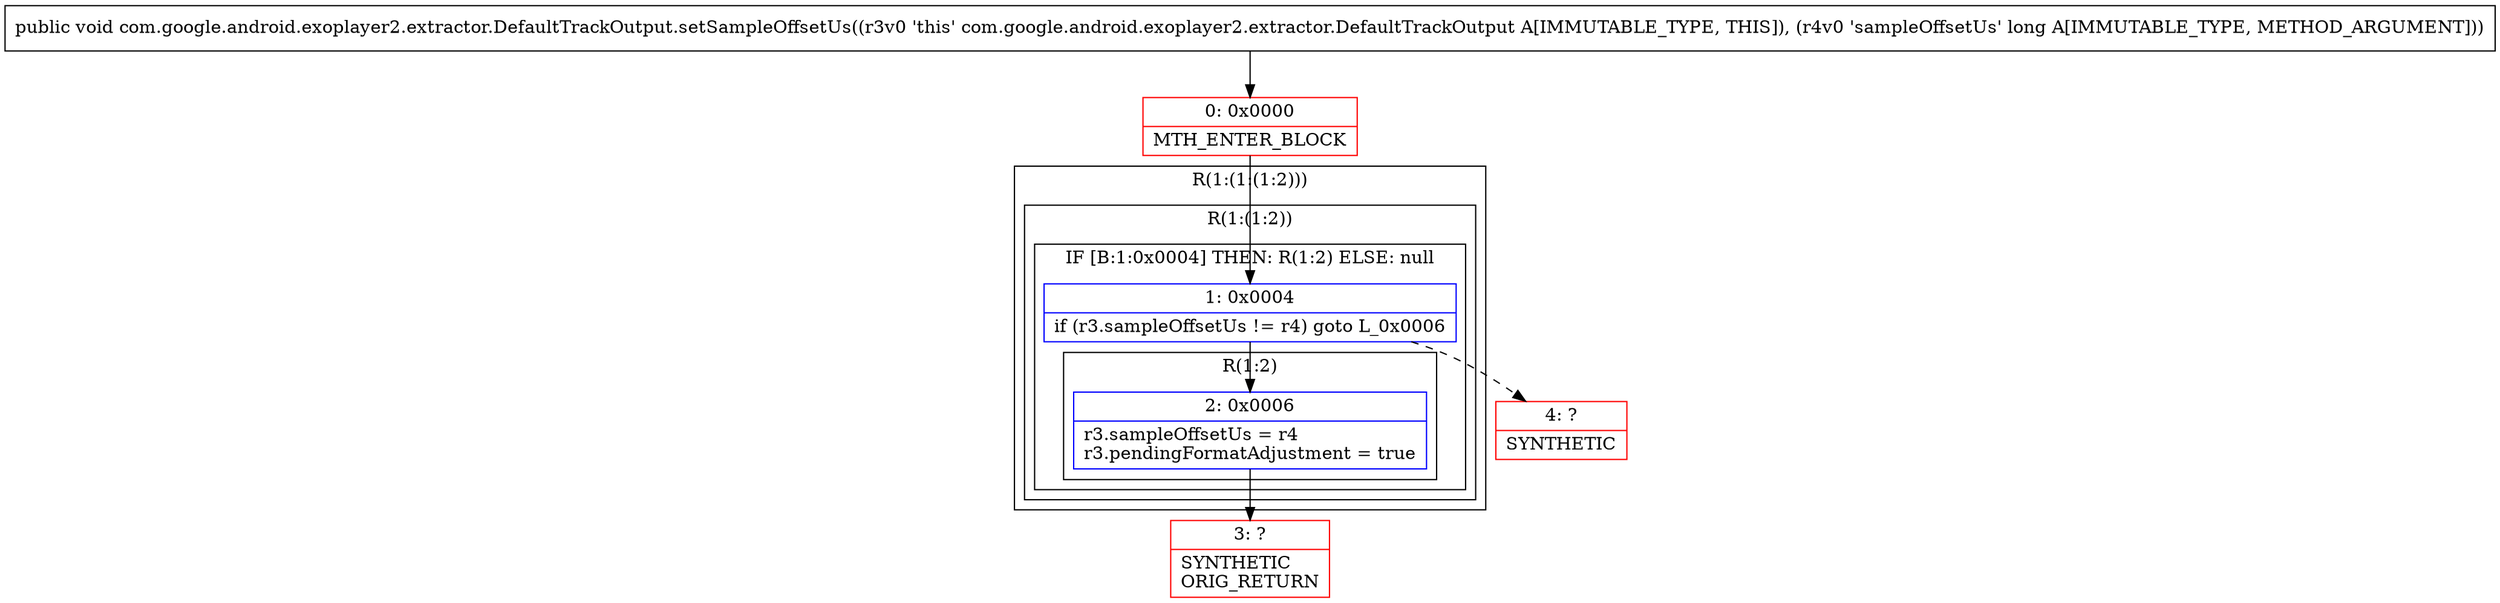digraph "CFG forcom.google.android.exoplayer2.extractor.DefaultTrackOutput.setSampleOffsetUs(J)V" {
subgraph cluster_Region_581708583 {
label = "R(1:(1:(1:2)))";
node [shape=record,color=blue];
subgraph cluster_Region_302050653 {
label = "R(1:(1:2))";
node [shape=record,color=blue];
subgraph cluster_IfRegion_957249273 {
label = "IF [B:1:0x0004] THEN: R(1:2) ELSE: null";
node [shape=record,color=blue];
Node_1 [shape=record,label="{1\:\ 0x0004|if (r3.sampleOffsetUs != r4) goto L_0x0006\l}"];
subgraph cluster_Region_988384983 {
label = "R(1:2)";
node [shape=record,color=blue];
Node_2 [shape=record,label="{2\:\ 0x0006|r3.sampleOffsetUs = r4\lr3.pendingFormatAdjustment = true\l}"];
}
}
}
}
Node_0 [shape=record,color=red,label="{0\:\ 0x0000|MTH_ENTER_BLOCK\l}"];
Node_3 [shape=record,color=red,label="{3\:\ ?|SYNTHETIC\lORIG_RETURN\l}"];
Node_4 [shape=record,color=red,label="{4\:\ ?|SYNTHETIC\l}"];
MethodNode[shape=record,label="{public void com.google.android.exoplayer2.extractor.DefaultTrackOutput.setSampleOffsetUs((r3v0 'this' com.google.android.exoplayer2.extractor.DefaultTrackOutput A[IMMUTABLE_TYPE, THIS]), (r4v0 'sampleOffsetUs' long A[IMMUTABLE_TYPE, METHOD_ARGUMENT])) }"];
MethodNode -> Node_0;
Node_1 -> Node_2;
Node_1 -> Node_4[style=dashed];
Node_2 -> Node_3;
Node_0 -> Node_1;
}

